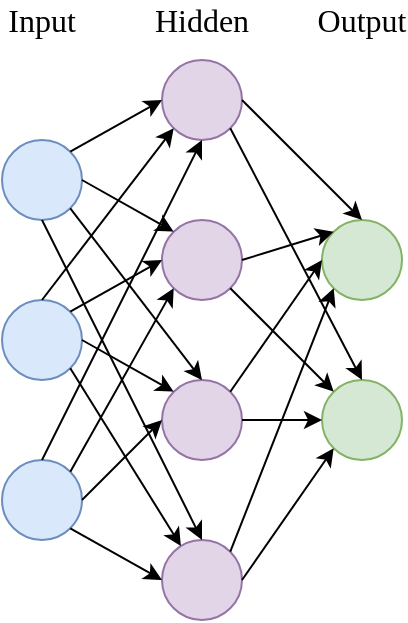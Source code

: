<mxfile version="13.7.5"><diagram id="C3pcxQHNZhitOp30uzRq" name="Page-1"><mxGraphModel dx="813" dy="459" grid="1" gridSize="10" guides="1" tooltips="1" connect="1" arrows="1" fold="1" page="1" pageScale="1" pageWidth="850" pageHeight="1100" math="0" shadow="0"><root><mxCell id="0"/><mxCell id="1" parent="0"/><mxCell id="9fXg3cxUo3J8PXKiHtnj-1" value="" style="ellipse;whiteSpace=wrap;html=1;aspect=fixed;fillColor=#dae8fc;strokeColor=#6c8ebf;" vertex="1" parent="1"><mxGeometry x="80" y="120" width="40" height="40" as="geometry"/></mxCell><mxCell id="9fXg3cxUo3J8PXKiHtnj-2" value="" style="ellipse;whiteSpace=wrap;html=1;aspect=fixed;fillColor=#dae8fc;strokeColor=#6c8ebf;" vertex="1" parent="1"><mxGeometry x="80" y="200" width="40" height="40" as="geometry"/></mxCell><mxCell id="9fXg3cxUo3J8PXKiHtnj-3" value="" style="ellipse;whiteSpace=wrap;html=1;aspect=fixed;fillColor=#dae8fc;strokeColor=#6c8ebf;" vertex="1" parent="1"><mxGeometry x="80" y="280" width="40" height="40" as="geometry"/></mxCell><mxCell id="9fXg3cxUo3J8PXKiHtnj-4" value="" style="ellipse;whiteSpace=wrap;html=1;aspect=fixed;fillColor=#e1d5e7;strokeColor=#9673a6;" vertex="1" parent="1"><mxGeometry x="160" y="80" width="40" height="40" as="geometry"/></mxCell><mxCell id="9fXg3cxUo3J8PXKiHtnj-5" value="" style="ellipse;whiteSpace=wrap;html=1;aspect=fixed;fillColor=#e1d5e7;strokeColor=#9673a6;" vertex="1" parent="1"><mxGeometry x="160" y="160" width="40" height="40" as="geometry"/></mxCell><mxCell id="9fXg3cxUo3J8PXKiHtnj-6" value="" style="ellipse;whiteSpace=wrap;html=1;aspect=fixed;fillColor=#e1d5e7;strokeColor=#9673a6;" vertex="1" parent="1"><mxGeometry x="160" y="240" width="40" height="40" as="geometry"/></mxCell><mxCell id="9fXg3cxUo3J8PXKiHtnj-7" value="" style="ellipse;whiteSpace=wrap;html=1;aspect=fixed;fillColor=#e1d5e7;strokeColor=#9673a6;" vertex="1" parent="1"><mxGeometry x="160" y="320" width="40" height="40" as="geometry"/></mxCell><mxCell id="9fXg3cxUo3J8PXKiHtnj-8" value="" style="ellipse;whiteSpace=wrap;html=1;aspect=fixed;fillColor=#d5e8d4;strokeColor=#82b366;" vertex="1" parent="1"><mxGeometry x="240" y="160" width="40" height="40" as="geometry"/></mxCell><mxCell id="9fXg3cxUo3J8PXKiHtnj-9" value="" style="ellipse;whiteSpace=wrap;html=1;aspect=fixed;fillColor=#d5e8d4;strokeColor=#82b366;" vertex="1" parent="1"><mxGeometry x="240" y="240" width="40" height="40" as="geometry"/></mxCell><mxCell id="9fXg3cxUo3J8PXKiHtnj-10" value="" style="endArrow=classic;html=1;exitX=1;exitY=0;exitDx=0;exitDy=0;entryX=0;entryY=0.5;entryDx=0;entryDy=0;" edge="1" parent="1" source="9fXg3cxUo3J8PXKiHtnj-1" target="9fXg3cxUo3J8PXKiHtnj-4"><mxGeometry width="50" height="50" relative="1" as="geometry"><mxPoint x="400" y="430" as="sourcePoint"/><mxPoint x="450" y="380" as="targetPoint"/></mxGeometry></mxCell><mxCell id="9fXg3cxUo3J8PXKiHtnj-11" value="" style="endArrow=classic;html=1;exitX=1;exitY=0.5;exitDx=0;exitDy=0;entryX=0;entryY=0;entryDx=0;entryDy=0;" edge="1" parent="1" source="9fXg3cxUo3J8PXKiHtnj-1" target="9fXg3cxUo3J8PXKiHtnj-5"><mxGeometry width="50" height="50" relative="1" as="geometry"><mxPoint x="50" y="140" as="sourcePoint"/><mxPoint x="100" y="90" as="targetPoint"/></mxGeometry></mxCell><mxCell id="9fXg3cxUo3J8PXKiHtnj-12" value="" style="endArrow=classic;html=1;exitX=1;exitY=1;exitDx=0;exitDy=0;entryX=0.5;entryY=0;entryDx=0;entryDy=0;" edge="1" parent="1" source="9fXg3cxUo3J8PXKiHtnj-1" target="9fXg3cxUo3J8PXKiHtnj-6"><mxGeometry width="50" height="50" relative="1" as="geometry"><mxPoint x="400" y="430" as="sourcePoint"/><mxPoint x="450" y="380" as="targetPoint"/></mxGeometry></mxCell><mxCell id="9fXg3cxUo3J8PXKiHtnj-13" value="" style="endArrow=classic;html=1;exitX=0.5;exitY=1;exitDx=0;exitDy=0;entryX=0.5;entryY=0;entryDx=0;entryDy=0;" edge="1" parent="1" source="9fXg3cxUo3J8PXKiHtnj-1" target="9fXg3cxUo3J8PXKiHtnj-7"><mxGeometry width="50" height="50" relative="1" as="geometry"><mxPoint x="10" y="410" as="sourcePoint"/><mxPoint x="60" y="360" as="targetPoint"/></mxGeometry></mxCell><mxCell id="9fXg3cxUo3J8PXKiHtnj-14" value="" style="endArrow=classic;html=1;entryX=0;entryY=1;entryDx=0;entryDy=0;exitX=0.5;exitY=0;exitDx=0;exitDy=0;" edge="1" parent="1" source="9fXg3cxUo3J8PXKiHtnj-2" target="9fXg3cxUo3J8PXKiHtnj-4"><mxGeometry width="50" height="50" relative="1" as="geometry"><mxPoint x="20" y="250" as="sourcePoint"/><mxPoint x="70" y="200" as="targetPoint"/></mxGeometry></mxCell><mxCell id="9fXg3cxUo3J8PXKiHtnj-15" value="" style="endArrow=classic;html=1;exitX=1;exitY=0;exitDx=0;exitDy=0;entryX=0;entryY=0.5;entryDx=0;entryDy=0;" edge="1" parent="1" source="9fXg3cxUo3J8PXKiHtnj-2" target="9fXg3cxUo3J8PXKiHtnj-5"><mxGeometry width="50" height="50" relative="1" as="geometry"><mxPoint x="30" y="230" as="sourcePoint"/><mxPoint x="80" y="180" as="targetPoint"/></mxGeometry></mxCell><mxCell id="9fXg3cxUo3J8PXKiHtnj-16" value="" style="endArrow=classic;html=1;exitX=1;exitY=0.5;exitDx=0;exitDy=0;entryX=0;entryY=0;entryDx=0;entryDy=0;" edge="1" parent="1" source="9fXg3cxUo3J8PXKiHtnj-2" target="9fXg3cxUo3J8PXKiHtnj-6"><mxGeometry width="50" height="50" relative="1" as="geometry"><mxPoint x="20" y="270" as="sourcePoint"/><mxPoint x="70" y="220" as="targetPoint"/></mxGeometry></mxCell><mxCell id="9fXg3cxUo3J8PXKiHtnj-17" value="" style="endArrow=classic;html=1;exitX=1;exitY=1;exitDx=0;exitDy=0;" edge="1" parent="1" source="9fXg3cxUo3J8PXKiHtnj-2" target="9fXg3cxUo3J8PXKiHtnj-7"><mxGeometry width="50" height="50" relative="1" as="geometry"><mxPoint x="20" y="280" as="sourcePoint"/><mxPoint x="70" y="230" as="targetPoint"/></mxGeometry></mxCell><mxCell id="9fXg3cxUo3J8PXKiHtnj-18" value="" style="endArrow=classic;html=1;exitX=0.5;exitY=0;exitDx=0;exitDy=0;entryX=0.5;entryY=1;entryDx=0;entryDy=0;" edge="1" parent="1" source="9fXg3cxUo3J8PXKiHtnj-3" target="9fXg3cxUo3J8PXKiHtnj-4"><mxGeometry width="50" height="50" relative="1" as="geometry"><mxPoint x="50" y="410" as="sourcePoint"/><mxPoint x="100" y="360" as="targetPoint"/></mxGeometry></mxCell><mxCell id="9fXg3cxUo3J8PXKiHtnj-19" value="" style="endArrow=classic;html=1;exitX=1;exitY=0;exitDx=0;exitDy=0;entryX=0;entryY=1;entryDx=0;entryDy=0;" edge="1" parent="1" source="9fXg3cxUo3J8PXKiHtnj-3" target="9fXg3cxUo3J8PXKiHtnj-5"><mxGeometry width="50" height="50" relative="1" as="geometry"><mxPoint x="80" y="380" as="sourcePoint"/><mxPoint x="130" y="330" as="targetPoint"/></mxGeometry></mxCell><mxCell id="9fXg3cxUo3J8PXKiHtnj-20" value="" style="endArrow=classic;html=1;exitX=1;exitY=0.5;exitDx=0;exitDy=0;entryX=0;entryY=0.5;entryDx=0;entryDy=0;" edge="1" parent="1" source="9fXg3cxUo3J8PXKiHtnj-3" target="9fXg3cxUo3J8PXKiHtnj-6"><mxGeometry width="50" height="50" relative="1" as="geometry"><mxPoint x="130" y="320" as="sourcePoint"/><mxPoint x="180" y="270" as="targetPoint"/></mxGeometry></mxCell><mxCell id="9fXg3cxUo3J8PXKiHtnj-21" value="" style="endArrow=classic;html=1;exitX=1;exitY=1;exitDx=0;exitDy=0;entryX=0;entryY=0.5;entryDx=0;entryDy=0;" edge="1" parent="1" source="9fXg3cxUo3J8PXKiHtnj-3" target="9fXg3cxUo3J8PXKiHtnj-7"><mxGeometry width="50" height="50" relative="1" as="geometry"><mxPoint x="80" y="390" as="sourcePoint"/><mxPoint x="130" y="340" as="targetPoint"/></mxGeometry></mxCell><mxCell id="9fXg3cxUo3J8PXKiHtnj-22" value="" style="endArrow=classic;html=1;exitX=1;exitY=0.5;exitDx=0;exitDy=0;entryX=0.5;entryY=0;entryDx=0;entryDy=0;" edge="1" parent="1" source="9fXg3cxUo3J8PXKiHtnj-4" target="9fXg3cxUo3J8PXKiHtnj-8"><mxGeometry width="50" height="50" relative="1" as="geometry"><mxPoint x="270" y="410" as="sourcePoint"/><mxPoint x="320" y="360" as="targetPoint"/></mxGeometry></mxCell><mxCell id="9fXg3cxUo3J8PXKiHtnj-23" value="" style="endArrow=classic;html=1;exitX=1;exitY=0.5;exitDx=0;exitDy=0;entryX=0;entryY=0;entryDx=0;entryDy=0;" edge="1" parent="1" source="9fXg3cxUo3J8PXKiHtnj-5" target="9fXg3cxUo3J8PXKiHtnj-8"><mxGeometry width="50" height="50" relative="1" as="geometry"><mxPoint x="260" y="140" as="sourcePoint"/><mxPoint x="310" y="90" as="targetPoint"/></mxGeometry></mxCell><mxCell id="9fXg3cxUo3J8PXKiHtnj-24" value="" style="endArrow=classic;html=1;exitX=1;exitY=0;exitDx=0;exitDy=0;entryX=0;entryY=0.5;entryDx=0;entryDy=0;" edge="1" parent="1" source="9fXg3cxUo3J8PXKiHtnj-6" target="9fXg3cxUo3J8PXKiHtnj-8"><mxGeometry width="50" height="50" relative="1" as="geometry"><mxPoint x="90" y="450" as="sourcePoint"/><mxPoint x="140" y="400" as="targetPoint"/></mxGeometry></mxCell><mxCell id="9fXg3cxUo3J8PXKiHtnj-25" value="" style="endArrow=classic;html=1;exitX=1;exitY=0;exitDx=0;exitDy=0;entryX=0;entryY=1;entryDx=0;entryDy=0;" edge="1" parent="1" source="9fXg3cxUo3J8PXKiHtnj-7" target="9fXg3cxUo3J8PXKiHtnj-8"><mxGeometry width="50" height="50" relative="1" as="geometry"><mxPoint x="210" y="360" as="sourcePoint"/><mxPoint x="260" y="310" as="targetPoint"/></mxGeometry></mxCell><mxCell id="9fXg3cxUo3J8PXKiHtnj-26" value="" style="endArrow=classic;html=1;exitX=1;exitY=1;exitDx=0;exitDy=0;entryX=0;entryY=0;entryDx=0;entryDy=0;" edge="1" parent="1" source="9fXg3cxUo3J8PXKiHtnj-5" target="9fXg3cxUo3J8PXKiHtnj-9"><mxGeometry width="50" height="50" relative="1" as="geometry"><mxPoint x="260" y="400" as="sourcePoint"/><mxPoint x="310" y="350" as="targetPoint"/></mxGeometry></mxCell><mxCell id="9fXg3cxUo3J8PXKiHtnj-27" value="" style="endArrow=classic;html=1;exitX=1;exitY=1;exitDx=0;exitDy=0;" edge="1" parent="1" source="9fXg3cxUo3J8PXKiHtnj-4"><mxGeometry width="50" height="50" relative="1" as="geometry"><mxPoint x="280" y="430" as="sourcePoint"/><mxPoint x="260" y="240" as="targetPoint"/></mxGeometry></mxCell><mxCell id="9fXg3cxUo3J8PXKiHtnj-28" value="" style="endArrow=classic;html=1;exitX=1;exitY=0.5;exitDx=0;exitDy=0;entryX=0;entryY=0.5;entryDx=0;entryDy=0;" edge="1" parent="1" source="9fXg3cxUo3J8PXKiHtnj-6" target="9fXg3cxUo3J8PXKiHtnj-9"><mxGeometry width="50" height="50" relative="1" as="geometry"><mxPoint x="260" y="380" as="sourcePoint"/><mxPoint x="310" y="330" as="targetPoint"/></mxGeometry></mxCell><mxCell id="9fXg3cxUo3J8PXKiHtnj-29" value="" style="endArrow=classic;html=1;exitX=1;exitY=0.5;exitDx=0;exitDy=0;entryX=0;entryY=1;entryDx=0;entryDy=0;" edge="1" parent="1" source="9fXg3cxUo3J8PXKiHtnj-7" target="9fXg3cxUo3J8PXKiHtnj-9"><mxGeometry width="50" height="50" relative="1" as="geometry"><mxPoint x="230" y="370" as="sourcePoint"/><mxPoint x="280" y="320" as="targetPoint"/></mxGeometry></mxCell><mxCell id="9fXg3cxUo3J8PXKiHtnj-30" value="&lt;font style=&quot;font-size: 16px&quot; face=&quot;Times New Roman&quot;&gt;Input&lt;/font&gt;" style="text;html=1;strokeColor=none;fillColor=none;align=center;verticalAlign=middle;whiteSpace=wrap;rounded=0;" vertex="1" parent="1"><mxGeometry x="80" y="50" width="40" height="20" as="geometry"/></mxCell><mxCell id="9fXg3cxUo3J8PXKiHtnj-31" value="&lt;div style=&quot;font-size: 16px&quot;&gt;&lt;font style=&quot;font-size: 16px&quot; face=&quot;Times New Roman&quot;&gt;Hidden&lt;/font&gt;&lt;/div&gt;" style="text;html=1;strokeColor=none;fillColor=none;align=center;verticalAlign=middle;whiteSpace=wrap;rounded=0;" vertex="1" parent="1"><mxGeometry x="160" y="50" width="40" height="20" as="geometry"/></mxCell><mxCell id="9fXg3cxUo3J8PXKiHtnj-33" value="&lt;div style=&quot;font-size: 16px&quot;&gt;&lt;font style=&quot;font-size: 16px&quot; face=&quot;Times New Roman&quot;&gt;Output&lt;/font&gt;&lt;/div&gt;" style="text;html=1;strokeColor=none;fillColor=none;align=center;verticalAlign=middle;whiteSpace=wrap;rounded=0;" vertex="1" parent="1"><mxGeometry x="240" y="50" width="40" height="20" as="geometry"/></mxCell></root></mxGraphModel></diagram></mxfile>